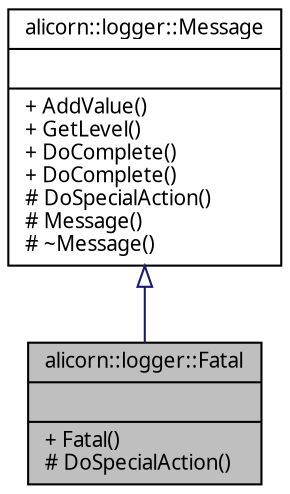 digraph "alicorn::logger::Fatal"
{
 // INTERACTIVE_SVG=YES
  edge [fontname="Verdana",fontsize="10",labelfontname="Verdana",labelfontsize="10"];
  node [fontname="Verdana",fontsize="10",shape=record];
  Node1 [label="{alicorn::logger::Fatal\n||+ Fatal()\l# DoSpecialAction()\l}",height=0.2,width=0.4,color="black", fillcolor="grey75", style="filled", fontcolor="black"];
  Node2 -> Node1 [dir="back",color="midnightblue",fontsize="10",style="solid",arrowtail="onormal",fontname="Verdana"];
  Node2 [label="{alicorn::logger::Message\n||+ AddValue()\l+ GetLevel()\l+ DoComplete()\l+ DoComplete()\l# DoSpecialAction()\l# Message()\l# ~Message()\l}",height=0.2,width=0.4,color="black", fillcolor="white", style="filled",URL="$a00111.html",tooltip="Класс входит в Проект Logger   Базовый класс типов сообщений. "];
}
